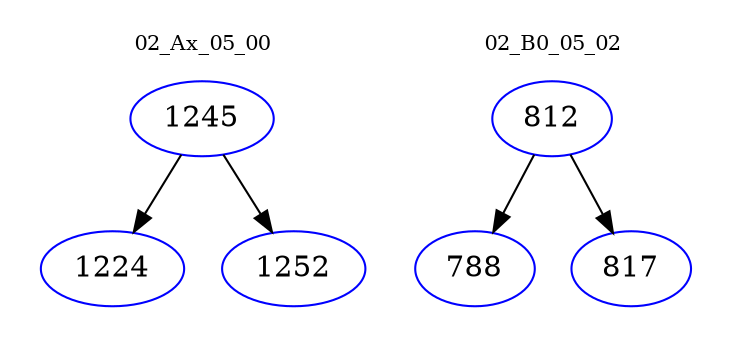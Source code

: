 digraph{
subgraph cluster_0 {
color = white
label = "02_Ax_05_00";
fontsize=10;
T0_1245 [label="1245", color="blue"]
T0_1245 -> T0_1224 [color="black"]
T0_1224 [label="1224", color="blue"]
T0_1245 -> T0_1252 [color="black"]
T0_1252 [label="1252", color="blue"]
}
subgraph cluster_1 {
color = white
label = "02_B0_05_02";
fontsize=10;
T1_812 [label="812", color="blue"]
T1_812 -> T1_788 [color="black"]
T1_788 [label="788", color="blue"]
T1_812 -> T1_817 [color="black"]
T1_817 [label="817", color="blue"]
}
}
